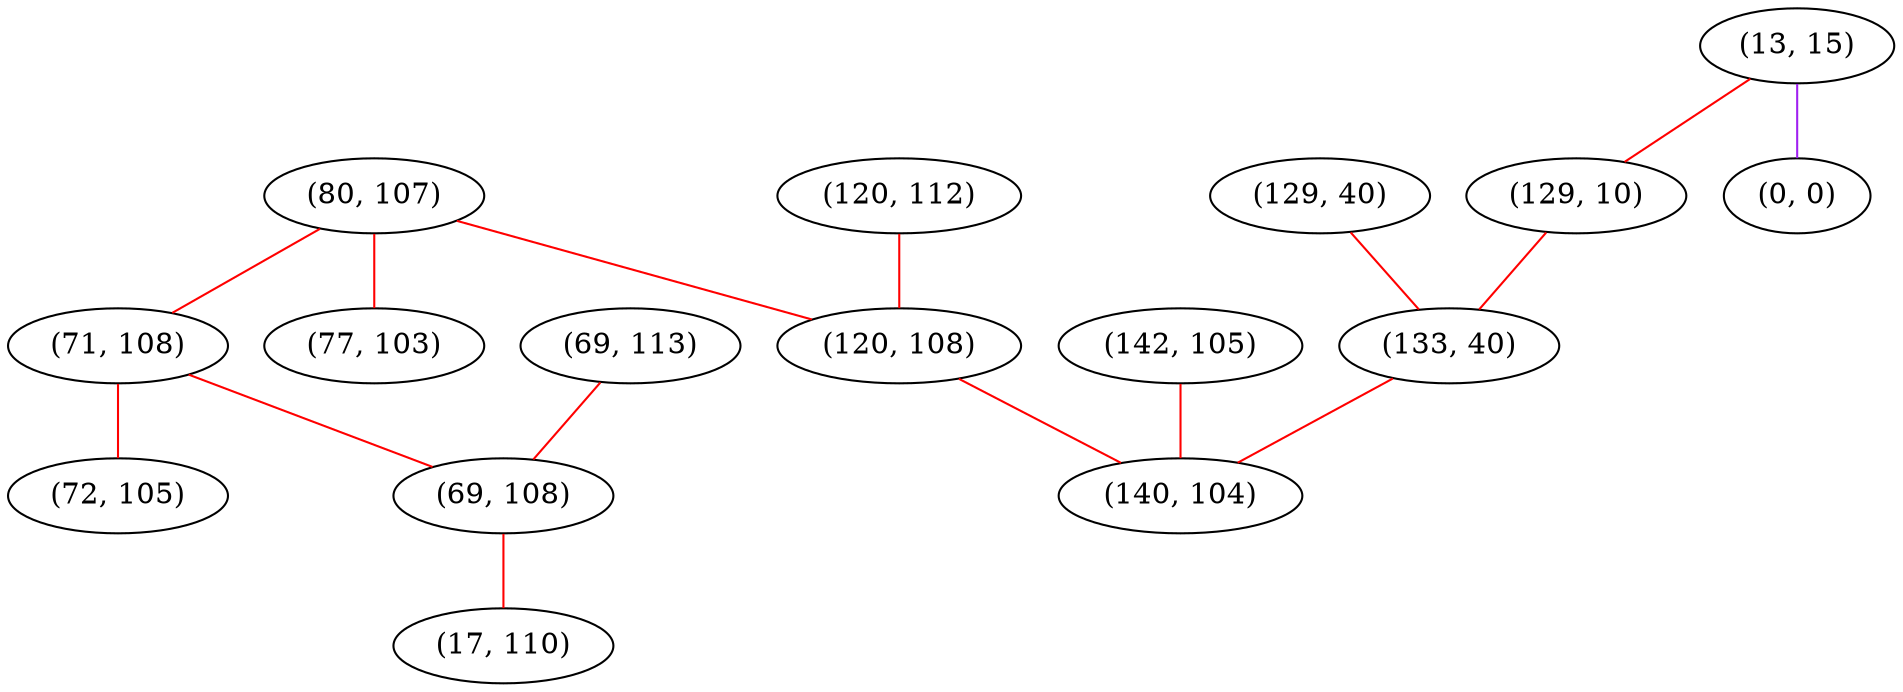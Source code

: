 graph "" {
"(80, 107)";
"(120, 112)";
"(71, 108)";
"(69, 113)";
"(69, 108)";
"(13, 15)";
"(0, 0)";
"(72, 105)";
"(129, 40)";
"(77, 103)";
"(120, 108)";
"(129, 10)";
"(142, 105)";
"(17, 110)";
"(133, 40)";
"(140, 104)";
"(80, 107)" -- "(71, 108)"  [color=red, key=0, weight=1];
"(80, 107)" -- "(77, 103)"  [color=red, key=0, weight=1];
"(80, 107)" -- "(120, 108)"  [color=red, key=0, weight=1];
"(120, 112)" -- "(120, 108)"  [color=red, key=0, weight=1];
"(71, 108)" -- "(72, 105)"  [color=red, key=0, weight=1];
"(71, 108)" -- "(69, 108)"  [color=red, key=0, weight=1];
"(69, 113)" -- "(69, 108)"  [color=red, key=0, weight=1];
"(69, 108)" -- "(17, 110)"  [color=red, key=0, weight=1];
"(13, 15)" -- "(129, 10)"  [color=red, key=0, weight=1];
"(13, 15)" -- "(0, 0)"  [color=purple, key=0, weight=4];
"(129, 40)" -- "(133, 40)"  [color=red, key=0, weight=1];
"(120, 108)" -- "(140, 104)"  [color=red, key=0, weight=1];
"(129, 10)" -- "(133, 40)"  [color=red, key=0, weight=1];
"(142, 105)" -- "(140, 104)"  [color=red, key=0, weight=1];
"(133, 40)" -- "(140, 104)"  [color=red, key=0, weight=1];
}
